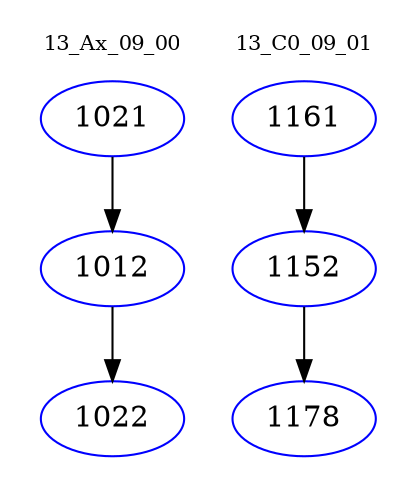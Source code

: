 digraph{
subgraph cluster_0 {
color = white
label = "13_Ax_09_00";
fontsize=10;
T0_1021 [label="1021", color="blue"]
T0_1021 -> T0_1012 [color="black"]
T0_1012 [label="1012", color="blue"]
T0_1012 -> T0_1022 [color="black"]
T0_1022 [label="1022", color="blue"]
}
subgraph cluster_1 {
color = white
label = "13_C0_09_01";
fontsize=10;
T1_1161 [label="1161", color="blue"]
T1_1161 -> T1_1152 [color="black"]
T1_1152 [label="1152", color="blue"]
T1_1152 -> T1_1178 [color="black"]
T1_1178 [label="1178", color="blue"]
}
}
